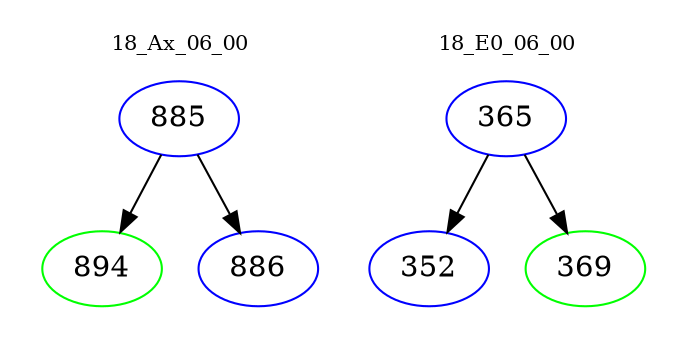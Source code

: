 digraph{
subgraph cluster_0 {
color = white
label = "18_Ax_06_00";
fontsize=10;
T0_885 [label="885", color="blue"]
T0_885 -> T0_894 [color="black"]
T0_894 [label="894", color="green"]
T0_885 -> T0_886 [color="black"]
T0_886 [label="886", color="blue"]
}
subgraph cluster_1 {
color = white
label = "18_E0_06_00";
fontsize=10;
T1_365 [label="365", color="blue"]
T1_365 -> T1_352 [color="black"]
T1_352 [label="352", color="blue"]
T1_365 -> T1_369 [color="black"]
T1_369 [label="369", color="green"]
}
}
